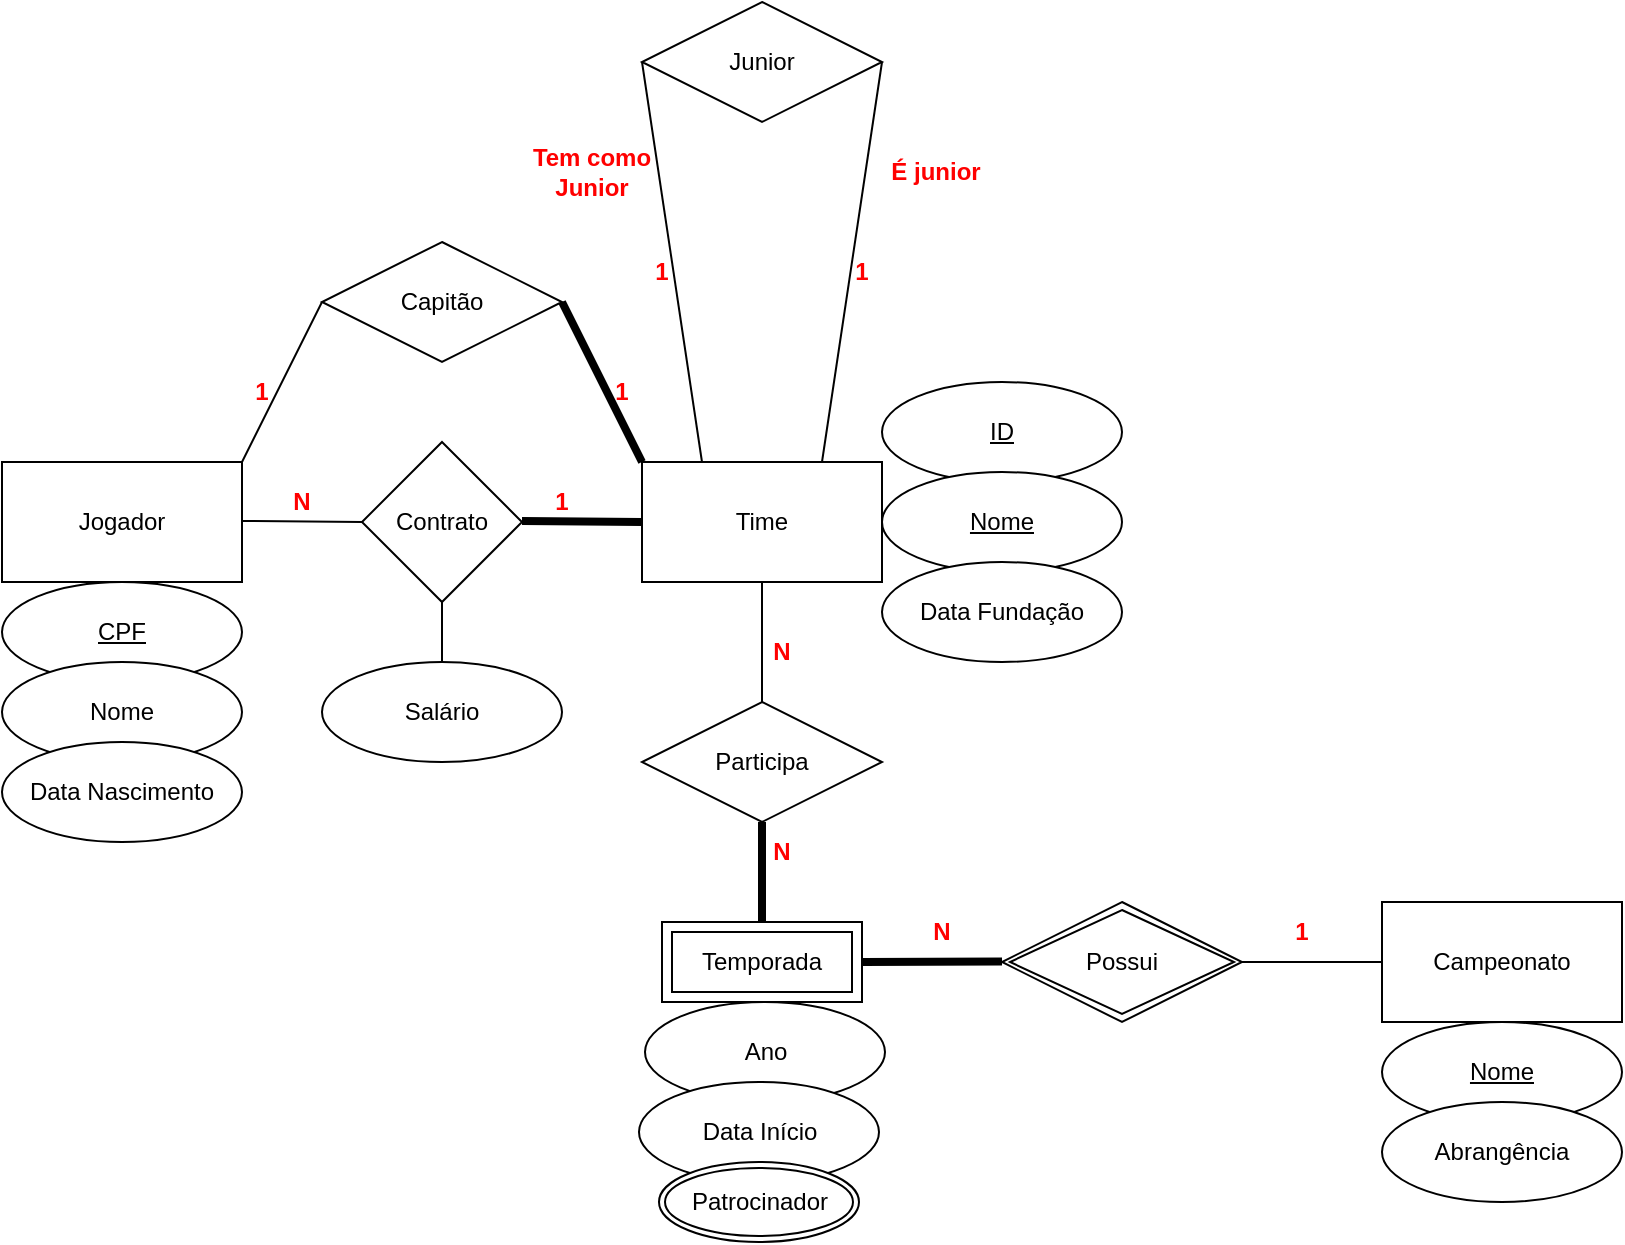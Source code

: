 <mxfile version="18.0.3" type="github">
  <diagram id="nwBQq40qvK2z3tqNqKbM" name="Page-1">
    <mxGraphModel dx="1841" dy="522" grid="1" gridSize="10" guides="1" tooltips="1" connect="1" arrows="1" fold="1" page="1" pageScale="1" pageWidth="827" pageHeight="1169" math="0" shadow="0">
      <root>
        <mxCell id="0" />
        <mxCell id="1" parent="0" />
        <mxCell id="0C5uczExlYUW2OwKM916-3" value="" style="edgeStyle=orthogonalEdgeStyle;rounded=0;orthogonalLoop=1;jettySize=auto;html=1;strokeColor=none;" parent="1" source="2AwvGdFKO9RsbJIMw99r-1" target="0C5uczExlYUW2OwKM916-1" edge="1">
          <mxGeometry relative="1" as="geometry" />
        </mxCell>
        <mxCell id="2AwvGdFKO9RsbJIMw99r-1" value="Jogador" style="rounded=0;whiteSpace=wrap;html=1;" parent="1" vertex="1">
          <mxGeometry x="-790" y="230" width="120" height="60" as="geometry" />
        </mxCell>
        <mxCell id="2AwvGdFKO9RsbJIMw99r-2" value="&lt;u&gt;CPF&lt;/u&gt;" style="ellipse;whiteSpace=wrap;html=1;" parent="1" vertex="1">
          <mxGeometry x="-790" y="290" width="120" height="50" as="geometry" />
        </mxCell>
        <mxCell id="2AwvGdFKO9RsbJIMw99r-3" value="Nome" style="ellipse;whiteSpace=wrap;html=1;" parent="1" vertex="1">
          <mxGeometry x="-790" y="330" width="120" height="50" as="geometry" />
        </mxCell>
        <mxCell id="2AwvGdFKO9RsbJIMw99r-4" value="Data Nascimento" style="ellipse;whiteSpace=wrap;html=1;" parent="1" vertex="1">
          <mxGeometry x="-790" y="370" width="120" height="50" as="geometry" />
        </mxCell>
        <mxCell id="2AwvGdFKO9RsbJIMw99r-5" value="Time" style="rounded=0;whiteSpace=wrap;html=1;" parent="1" vertex="1">
          <mxGeometry x="-470" y="230" width="120" height="60" as="geometry" />
        </mxCell>
        <mxCell id="2AwvGdFKO9RsbJIMw99r-6" value="&lt;u&gt;ID&lt;/u&gt;" style="ellipse;whiteSpace=wrap;html=1;" parent="1" vertex="1">
          <mxGeometry x="-350" y="190" width="120" height="50" as="geometry" />
        </mxCell>
        <mxCell id="2AwvGdFKO9RsbJIMw99r-7" value="&lt;u&gt;Nome&lt;/u&gt;" style="ellipse;whiteSpace=wrap;html=1;" parent="1" vertex="1">
          <mxGeometry x="-350" y="235" width="120" height="50" as="geometry" />
        </mxCell>
        <mxCell id="2AwvGdFKO9RsbJIMw99r-8" value="Data Fundação" style="ellipse;whiteSpace=wrap;html=1;" parent="1" vertex="1">
          <mxGeometry x="-350" y="280" width="120" height="50" as="geometry" />
        </mxCell>
        <mxCell id="2AwvGdFKO9RsbJIMw99r-9" value="Campeonato" style="rounded=0;whiteSpace=wrap;html=1;" parent="1" vertex="1">
          <mxGeometry x="-100" y="450" width="120" height="60" as="geometry" />
        </mxCell>
        <mxCell id="2AwvGdFKO9RsbJIMw99r-10" value="&lt;u&gt;Nome&lt;/u&gt;" style="ellipse;whiteSpace=wrap;html=1;" parent="1" vertex="1">
          <mxGeometry x="-100" y="510" width="120" height="50" as="geometry" />
        </mxCell>
        <mxCell id="2AwvGdFKO9RsbJIMw99r-11" value="Abrangência" style="ellipse;whiteSpace=wrap;html=1;" parent="1" vertex="1">
          <mxGeometry x="-100" y="550" width="120" height="50" as="geometry" />
        </mxCell>
        <mxCell id="2AwvGdFKO9RsbJIMw99r-13" value="Ano&lt;span style=&quot;color: rgba(0, 0, 0, 0); font-family: monospace; font-size: 0px; text-align: start;&quot;&gt;%3CmxGraphModel%3E%3Croot%3E%3CmxCell%20id%3D%220%22%2F%3E%3CmxCell%20id%3D%221%22%20parent%3D%220%22%2F%3E%3CmxCell%20id%3D%222%22%20value%3D%22Nome%22%20style%3D%22ellipse%3BwhiteSpace%3Dwrap%3Bhtml%3D1%3B%22%20vertex%3D%221%22%20parent%3D%221%22%3E%3CmxGeometry%20x%3D%22310%22%20y%3D%2260%22%20width%3D%22120%22%20height%3D%2250%22%20as%3D%22geometry%22%2F%3E%3C%2FmxCell%3E%3C%2Froot%3E%3C%2FmxGraphModel%3E&lt;/span&gt;" style="ellipse;whiteSpace=wrap;html=1;" parent="1" vertex="1">
          <mxGeometry x="-468.5" y="500" width="120" height="50" as="geometry" />
        </mxCell>
        <mxCell id="2AwvGdFKO9RsbJIMw99r-14" value="Data Início" style="ellipse;whiteSpace=wrap;html=1;" parent="1" vertex="1">
          <mxGeometry x="-471.5" y="540" width="120" height="50" as="geometry" />
        </mxCell>
        <mxCell id="2AwvGdFKO9RsbJIMw99r-16" value="Patrocinador" style="ellipse;shape=doubleEllipse;margin=3;whiteSpace=wrap;html=1;align=center;" parent="1" vertex="1">
          <mxGeometry x="-461.5" y="580" width="100" height="40" as="geometry" />
        </mxCell>
        <mxCell id="0C5uczExlYUW2OwKM916-1" value="Contrato" style="rhombus;whiteSpace=wrap;html=1;" parent="1" vertex="1">
          <mxGeometry x="-610" y="220" width="80" height="80" as="geometry" />
        </mxCell>
        <mxCell id="0C5uczExlYUW2OwKM916-2" value="Salário" style="ellipse;whiteSpace=wrap;html=1;" parent="1" vertex="1">
          <mxGeometry x="-630" y="330" width="120" height="50" as="geometry" />
        </mxCell>
        <mxCell id="0C5uczExlYUW2OwKM916-4" value="" style="endArrow=none;html=1;rounded=0;" parent="1" edge="1">
          <mxGeometry width="50" height="50" relative="1" as="geometry">
            <mxPoint x="-670" y="259.5" as="sourcePoint" />
            <mxPoint x="-610" y="260" as="targetPoint" />
          </mxGeometry>
        </mxCell>
        <mxCell id="0C5uczExlYUW2OwKM916-5" value="" style="endArrow=none;html=1;rounded=0;strokeWidth=4;" parent="1" edge="1">
          <mxGeometry width="50" height="50" relative="1" as="geometry">
            <mxPoint x="-530" y="259.5" as="sourcePoint" />
            <mxPoint x="-470" y="260" as="targetPoint" />
            <Array as="points">
              <mxPoint x="-470" y="260" />
            </Array>
          </mxGeometry>
        </mxCell>
        <mxCell id="0C5uczExlYUW2OwKM916-6" value="" style="endArrow=none;html=1;rounded=0;" parent="1" edge="1">
          <mxGeometry width="50" height="50" relative="1" as="geometry">
            <mxPoint x="-570" y="330" as="sourcePoint" />
            <mxPoint x="-570" y="300" as="targetPoint" />
          </mxGeometry>
        </mxCell>
        <mxCell id="0C5uczExlYUW2OwKM916-8" value="Capitão" style="shape=rhombus;perimeter=rhombusPerimeter;whiteSpace=wrap;html=1;align=center;" parent="1" vertex="1">
          <mxGeometry x="-630" y="120" width="120" height="60" as="geometry" />
        </mxCell>
        <mxCell id="0C5uczExlYUW2OwKM916-11" value="" style="endArrow=none;html=1;rounded=0;entryX=0;entryY=0.5;entryDx=0;entryDy=0;exitX=1;exitY=0;exitDx=0;exitDy=0;" parent="1" source="2AwvGdFKO9RsbJIMw99r-1" target="0C5uczExlYUW2OwKM916-8" edge="1">
          <mxGeometry width="50" height="50" relative="1" as="geometry">
            <mxPoint x="-760" y="200" as="sourcePoint" />
            <mxPoint x="-710" y="150" as="targetPoint" />
          </mxGeometry>
        </mxCell>
        <mxCell id="0C5uczExlYUW2OwKM916-12" value="" style="endArrow=none;html=1;rounded=0;entryX=1;entryY=0.5;entryDx=0;entryDy=0;exitX=0;exitY=0;exitDx=0;exitDy=0;strokeWidth=4;" parent="1" source="2AwvGdFKO9RsbJIMw99r-5" target="0C5uczExlYUW2OwKM916-8" edge="1">
          <mxGeometry width="50" height="50" relative="1" as="geometry">
            <mxPoint x="-470" y="210" as="sourcePoint" />
            <mxPoint x="-370" y="130" as="targetPoint" />
          </mxGeometry>
        </mxCell>
        <mxCell id="0C5uczExlYUW2OwKM916-15" value="" style="endArrow=none;html=1;rounded=0;startArrow=none;" parent="1" edge="1" source="T7fFnt0P_hdIjfvrILla-18">
          <mxGeometry width="50" height="50" relative="1" as="geometry">
            <mxPoint x="-350" y="479.29" as="sourcePoint" />
            <mxPoint x="-290" y="479.79" as="targetPoint" />
            <Array as="points" />
          </mxGeometry>
        </mxCell>
        <mxCell id="0C5uczExlYUW2OwKM916-19" style="edgeStyle=none;rounded=0;orthogonalLoop=1;jettySize=auto;html=1;exitX=0.5;exitY=1;exitDx=0;exitDy=0;entryX=0.5;entryY=0;entryDx=0;entryDy=0;endArrow=none;endFill=0;strokeWidth=4;" parent="1" target="T7fFnt0P_hdIjfvrILla-26" edge="1">
          <mxGeometry relative="1" as="geometry">
            <mxPoint x="-410" y="410" as="sourcePoint" />
            <mxPoint x="-410" y="450" as="targetPoint" />
          </mxGeometry>
        </mxCell>
        <mxCell id="0C5uczExlYUW2OwKM916-17" value="" style="endArrow=none;html=1;rounded=0;entryX=0.5;entryY=1;entryDx=0;entryDy=0;exitX=0.5;exitY=0;exitDx=0;exitDy=0;" parent="1" target="2AwvGdFKO9RsbJIMw99r-5" edge="1">
          <mxGeometry width="50" height="50" relative="1" as="geometry">
            <mxPoint x="-410" y="350.0" as="sourcePoint" />
            <mxPoint x="-600" y="270" as="targetPoint" />
          </mxGeometry>
        </mxCell>
        <mxCell id="0C5uczExlYUW2OwKM916-20" value="" style="endArrow=none;html=1;rounded=0;entryX=0;entryY=0.5;entryDx=0;entryDy=0;exitX=1;exitY=0.5;exitDx=0;exitDy=0;" parent="1" target="2AwvGdFKO9RsbJIMw99r-9" edge="1">
          <mxGeometry width="50" height="50" relative="1" as="geometry">
            <mxPoint x="-170" y="480" as="sourcePoint" />
            <mxPoint x="-190" y="290" as="targetPoint" />
          </mxGeometry>
        </mxCell>
        <mxCell id="T7fFnt0P_hdIjfvrILla-1" value="Junior" style="shape=rhombus;perimeter=rhombusPerimeter;whiteSpace=wrap;html=1;align=center;" vertex="1" parent="1">
          <mxGeometry x="-470" width="120" height="60" as="geometry" />
        </mxCell>
        <mxCell id="T7fFnt0P_hdIjfvrILla-9" value="" style="endArrow=none;html=1;rounded=0;exitX=0;exitY=0.5;exitDx=0;exitDy=0;entryX=0.25;entryY=0;entryDx=0;entryDy=0;" edge="1" parent="1" source="T7fFnt0P_hdIjfvrILla-1" target="2AwvGdFKO9RsbJIMw99r-5">
          <mxGeometry relative="1" as="geometry">
            <mxPoint x="-430" y="160" as="sourcePoint" />
            <mxPoint x="-270" y="160" as="targetPoint" />
          </mxGeometry>
        </mxCell>
        <mxCell id="T7fFnt0P_hdIjfvrILla-10" value="" style="endArrow=none;html=1;rounded=0;exitX=1;exitY=0.5;exitDx=0;exitDy=0;entryX=0.75;entryY=0;entryDx=0;entryDy=0;" edge="1" parent="1" source="T7fFnt0P_hdIjfvrILla-1" target="2AwvGdFKO9RsbJIMw99r-5">
          <mxGeometry relative="1" as="geometry">
            <mxPoint x="-460" y="100.0" as="sourcePoint" />
            <mxPoint x="-430" y="240.0" as="targetPoint" />
          </mxGeometry>
        </mxCell>
        <mxCell id="T7fFnt0P_hdIjfvrILla-11" value="É junior" style="text;html=1;strokeColor=none;fillColor=none;align=center;verticalAlign=middle;whiteSpace=wrap;rounded=0;fontColor=#FF0000;fontStyle=1" vertex="1" parent="1">
          <mxGeometry x="-353" y="70" width="60" height="30" as="geometry" />
        </mxCell>
        <mxCell id="T7fFnt0P_hdIjfvrILla-12" value="Tem como Junior" style="text;html=1;strokeColor=none;fillColor=none;align=center;verticalAlign=middle;whiteSpace=wrap;rounded=0;fontColor=#FF0000;fontStyle=1" vertex="1" parent="1">
          <mxGeometry x="-530" y="70" width="70" height="30" as="geometry" />
        </mxCell>
        <mxCell id="T7fFnt0P_hdIjfvrILla-13" value="N" style="text;html=1;strokeColor=none;fillColor=none;align=center;verticalAlign=middle;whiteSpace=wrap;rounded=0;fontColor=#FF0000;fontStyle=1" vertex="1" parent="1">
          <mxGeometry x="-670" y="235" width="60" height="30" as="geometry" />
        </mxCell>
        <mxCell id="T7fFnt0P_hdIjfvrILla-14" value="1" style="text;html=1;strokeColor=none;fillColor=none;align=center;verticalAlign=middle;whiteSpace=wrap;rounded=0;fontColor=#FF0000;fontStyle=1" vertex="1" parent="1">
          <mxGeometry x="-540" y="235" width="60" height="30" as="geometry" />
        </mxCell>
        <mxCell id="T7fFnt0P_hdIjfvrILla-15" value="&lt;b&gt;N&lt;/b&gt;" style="text;html=1;strokeColor=none;fillColor=none;align=center;verticalAlign=middle;whiteSpace=wrap;rounded=0;fontColor=#FF0000;" vertex="1" parent="1">
          <mxGeometry x="-430" y="310" width="60" height="30" as="geometry" />
        </mxCell>
        <mxCell id="T7fFnt0P_hdIjfvrILla-16" value="&lt;b&gt;N&lt;/b&gt;" style="text;html=1;strokeColor=none;fillColor=none;align=center;verticalAlign=middle;whiteSpace=wrap;rounded=0;fontColor=#FF0000;" vertex="1" parent="1">
          <mxGeometry x="-430" y="410" width="60" height="30" as="geometry" />
        </mxCell>
        <mxCell id="T7fFnt0P_hdIjfvrILla-18" value="N" style="text;html=1;strokeColor=none;fillColor=none;align=center;verticalAlign=middle;whiteSpace=wrap;rounded=0;fontColor=#FF0000;fontStyle=1" vertex="1" parent="1">
          <mxGeometry x="-350" y="450" width="60" height="30" as="geometry" />
        </mxCell>
        <mxCell id="T7fFnt0P_hdIjfvrILla-19" value="" style="endArrow=none;html=1;rounded=0;exitX=1;exitY=0.5;exitDx=0;exitDy=0;strokeWidth=4;" edge="1" parent="1" source="T7fFnt0P_hdIjfvrILla-26" target="T7fFnt0P_hdIjfvrILla-18">
          <mxGeometry width="50" height="50" relative="1" as="geometry">
            <mxPoint x="-350" y="479.29" as="sourcePoint" />
            <mxPoint x="-290" y="479.79" as="targetPoint" />
            <Array as="points">
              <mxPoint x="-290" y="479.79" />
            </Array>
          </mxGeometry>
        </mxCell>
        <mxCell id="T7fFnt0P_hdIjfvrILla-20" value="1" style="text;html=1;strokeColor=none;fillColor=none;align=center;verticalAlign=middle;whiteSpace=wrap;rounded=0;fontColor=#FF0000;fontStyle=1" vertex="1" parent="1">
          <mxGeometry x="-170" y="450" width="60" height="30" as="geometry" />
        </mxCell>
        <mxCell id="T7fFnt0P_hdIjfvrILla-21" value="1" style="text;html=1;strokeColor=none;fillColor=none;align=center;verticalAlign=middle;whiteSpace=wrap;rounded=0;fontColor=#FF0000;fontStyle=1" vertex="1" parent="1">
          <mxGeometry x="-690" y="180" width="60" height="30" as="geometry" />
        </mxCell>
        <mxCell id="T7fFnt0P_hdIjfvrILla-22" value="1" style="text;html=1;strokeColor=none;fillColor=none;align=center;verticalAlign=middle;whiteSpace=wrap;rounded=0;fontColor=#FF0000;fontStyle=1" vertex="1" parent="1">
          <mxGeometry x="-510" y="180" width="60" height="30" as="geometry" />
        </mxCell>
        <mxCell id="T7fFnt0P_hdIjfvrILla-24" value="1" style="text;html=1;strokeColor=none;fillColor=none;align=center;verticalAlign=middle;whiteSpace=wrap;rounded=0;fontColor=#FF0000;fontStyle=1" vertex="1" parent="1">
          <mxGeometry x="-390" y="120" width="60" height="30" as="geometry" />
        </mxCell>
        <mxCell id="T7fFnt0P_hdIjfvrILla-25" value="1" style="text;html=1;strokeColor=none;fillColor=none;align=center;verticalAlign=middle;whiteSpace=wrap;rounded=0;fontColor=#FF0000;fontStyle=1" vertex="1" parent="1">
          <mxGeometry x="-490" y="120" width="60" height="30" as="geometry" />
        </mxCell>
        <mxCell id="T7fFnt0P_hdIjfvrILla-26" value="Temporada" style="shape=ext;margin=3;double=1;whiteSpace=wrap;html=1;align=center;fontColor=#000000;" vertex="1" parent="1">
          <mxGeometry x="-460" y="460" width="100" height="40" as="geometry" />
        </mxCell>
        <mxCell id="T7fFnt0P_hdIjfvrILla-31" value="Possui" style="shape=rhombus;double=1;perimeter=rhombusPerimeter;whiteSpace=wrap;html=1;align=center;fontColor=#000000;" vertex="1" parent="1">
          <mxGeometry x="-290" y="450" width="120" height="60" as="geometry" />
        </mxCell>
        <mxCell id="T7fFnt0P_hdIjfvrILla-32" value="Participa" style="shape=rhombus;perimeter=rhombusPerimeter;whiteSpace=wrap;html=1;align=center;fontColor=#000000;" vertex="1" parent="1">
          <mxGeometry x="-470" y="350" width="120" height="60" as="geometry" />
        </mxCell>
      </root>
    </mxGraphModel>
  </diagram>
</mxfile>
